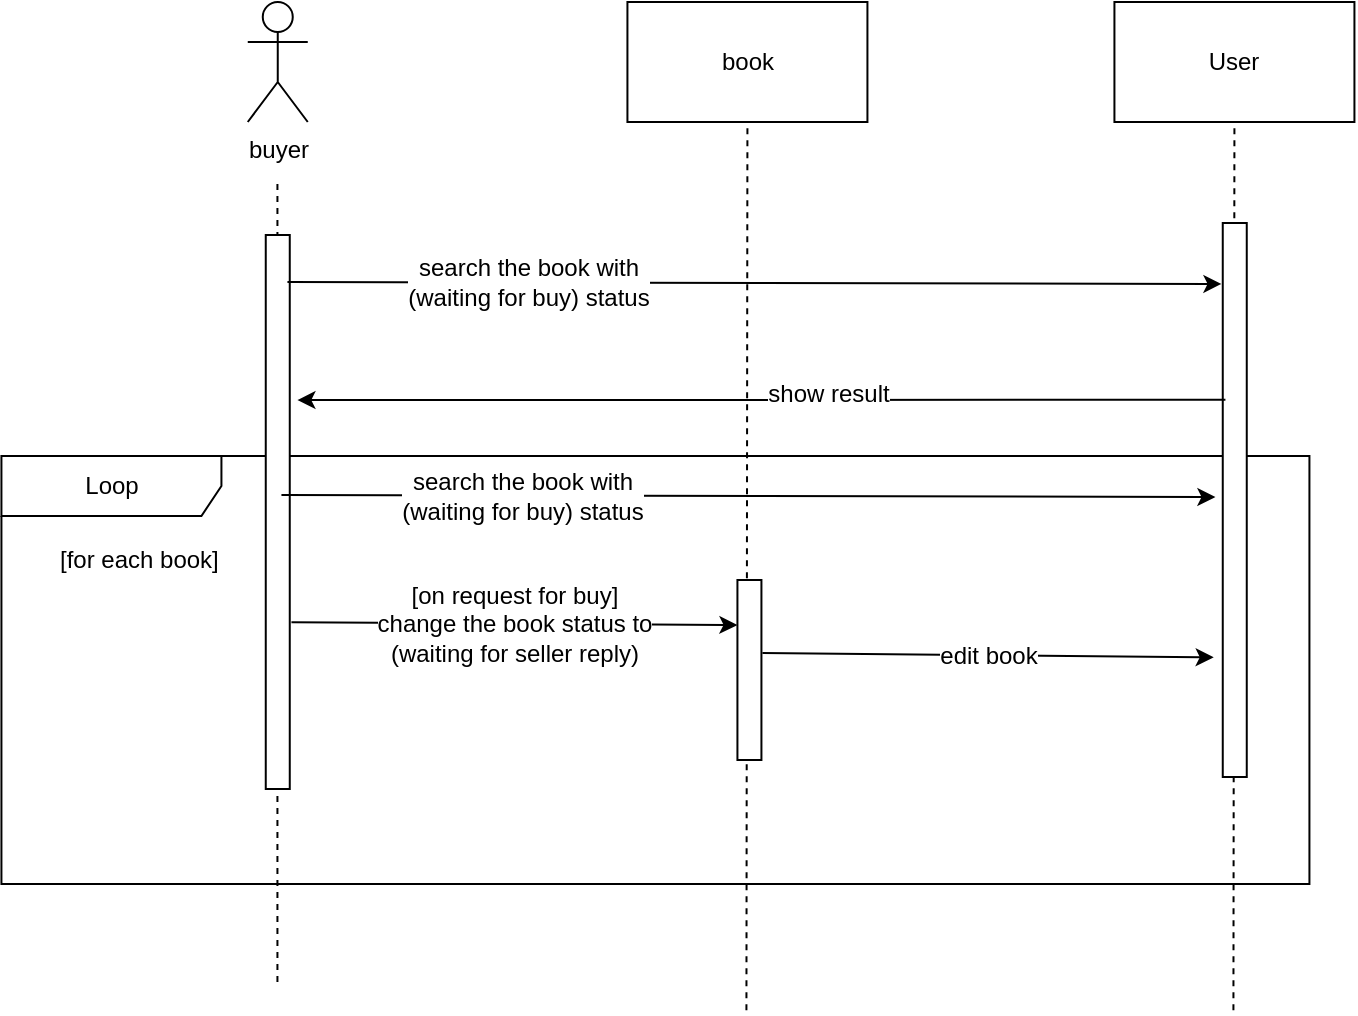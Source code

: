 <mxfile version="10.6.8" type="github"><diagram id="P_jgdUaZR1RVqcQm-a9g" name="Page-1"><mxGraphModel dx="293" dy="649" grid="1" gridSize="10" guides="1" tooltips="1" connect="1" arrows="1" fold="1" page="1" pageScale="1" pageWidth="850" pageHeight="1100" math="0" shadow="0"><root><mxCell id="0"/><mxCell id="1" parent="0"/><mxCell id="yPxRDNc3nodhR7YGVQ9P-24" value="Loop" style="shape=umlFrame;whiteSpace=wrap;html=1;width=110;height=30;" vertex="1" parent="1"><mxGeometry x="963.714" y="456" width="654" height="214" as="geometry"/></mxCell><mxCell id="yPxRDNc3nodhR7YGVQ9P-1" value="buyer" style="shape=umlActor;verticalLabelPosition=bottom;labelBackgroundColor=#ffffff;verticalAlign=top;html=1;outlineConnect=0;" vertex="1" parent="1"><mxGeometry x="1086.881" y="229" width="30" height="60" as="geometry"/></mxCell><mxCell id="yPxRDNc3nodhR7YGVQ9P-2" value="" style="endArrow=none;dashed=1;html=1;" edge="1" parent="1"><mxGeometry width="50" height="50" relative="1" as="geometry"><mxPoint x="1101.714" y="719" as="sourcePoint"/><mxPoint x="1101.714" y="319" as="targetPoint"/></mxGeometry></mxCell><mxCell id="yPxRDNc3nodhR7YGVQ9P-5" value="book" style="rounded=0;whiteSpace=wrap;html=1;" vertex="1" parent="1"><mxGeometry x="1276.714" y="229" width="120" height="60" as="geometry"/></mxCell><mxCell id="yPxRDNc3nodhR7YGVQ9P-10" value="" style="endArrow=none;dashed=1;html=1;entryX=0.5;entryY=1;entryDx=0;entryDy=0;" edge="1" parent="1" target="yPxRDNc3nodhR7YGVQ9P-5"><mxGeometry width="50" height="50" relative="1" as="geometry"><mxPoint x="1336.214" y="733.071" as="sourcePoint"/><mxPoint x="1336.714" y="299" as="targetPoint"/></mxGeometry></mxCell><mxCell id="yPxRDNc3nodhR7YGVQ9P-11" value="" style="rounded=0;whiteSpace=wrap;html=1;rotation=-90;" vertex="1" parent="1"><mxGeometry x="963.381" y="478" width="277" height="12" as="geometry"/></mxCell><mxCell id="yPxRDNc3nodhR7YGVQ9P-12" value="" style="rounded=0;whiteSpace=wrap;html=1;rotation=-90;" vertex="1" parent="1"><mxGeometry x="1292.714" y="557" width="90" height="12" as="geometry"/></mxCell><mxCell id="yPxRDNc3nodhR7YGVQ9P-13" value="User" style="rounded=0;whiteSpace=wrap;html=1;" vertex="1" parent="1"><mxGeometry x="1520.214" y="229" width="120" height="60" as="geometry"/></mxCell><mxCell id="yPxRDNc3nodhR7YGVQ9P-14" value="" style="endArrow=none;dashed=1;html=1;entryX=0.5;entryY=1;entryDx=0;entryDy=0;" edge="1" parent="1" target="yPxRDNc3nodhR7YGVQ9P-13"><mxGeometry width="50" height="50" relative="1" as="geometry"><mxPoint x="1579.714" y="733.071" as="sourcePoint"/><mxPoint x="1580.214" y="299" as="targetPoint"/></mxGeometry></mxCell><mxCell id="yPxRDNc3nodhR7YGVQ9P-15" value="" style="rounded=0;whiteSpace=wrap;html=1;rotation=-90;" vertex="1" parent="1"><mxGeometry x="1441.881" y="472" width="277" height="12" as="geometry"/></mxCell><mxCell id="yPxRDNc3nodhR7YGVQ9P-16" value="" style="endArrow=classic;html=1;exitX=0.909;exitY=1.081;exitDx=0;exitDy=0;exitPerimeter=0;entryX=0.89;entryY=-0.056;entryDx=0;entryDy=0;entryPerimeter=0;" edge="1" parent="1" target="yPxRDNc3nodhR7YGVQ9P-15"><mxGeometry width="50" height="50" relative="1" as="geometry"><mxPoint x="1106.714" y="369" as="sourcePoint"/><mxPoint x="1480.714" y="369" as="targetPoint"/></mxGeometry></mxCell><mxCell id="yPxRDNc3nodhR7YGVQ9P-17" value="search the book with &lt;br&gt;(waiting for buy)&amp;nbsp;status" style="text;html=1;resizable=0;points=[];align=center;verticalAlign=middle;labelBackgroundColor=#ffffff;" vertex="1" connectable="0" parent="yPxRDNc3nodhR7YGVQ9P-16"><mxGeometry x="-0.118" y="5" relative="1" as="geometry"><mxPoint x="-86" y="4.5" as="offset"/></mxGeometry></mxCell><mxCell id="yPxRDNc3nodhR7YGVQ9P-18" value="" style="endArrow=classic;html=1;entryX=0.702;entryY=1.319;entryDx=0;entryDy=0;entryPerimeter=0;exitX=0.681;exitY=0.111;exitDx=0;exitDy=0;exitPerimeter=0;" edge="1" parent="1" source="yPxRDNc3nodhR7YGVQ9P-15" target="yPxRDNc3nodhR7YGVQ9P-11"><mxGeometry width="50" height="50" relative="1" as="geometry"><mxPoint x="1556.714" y="429" as="sourcePoint"/><mxPoint x="1583.714" y="380" as="targetPoint"/></mxGeometry></mxCell><mxCell id="yPxRDNc3nodhR7YGVQ9P-19" value="show result" style="text;html=1;resizable=0;points=[];align=center;verticalAlign=middle;labelBackgroundColor=#ffffff;" vertex="1" connectable="0" parent="yPxRDNc3nodhR7YGVQ9P-18"><mxGeometry x="-0.118" y="5" relative="1" as="geometry"><mxPoint x="6" y="-8" as="offset"/></mxGeometry></mxCell><mxCell id="yPxRDNc3nodhR7YGVQ9P-22" value="" style="endArrow=classic;html=1;exitX=0.909;exitY=1.081;exitDx=0;exitDy=0;exitPerimeter=0;entryX=0.89;entryY=-0.056;entryDx=0;entryDy=0;entryPerimeter=0;" edge="1" parent="1"><mxGeometry width="50" height="50" relative="1" as="geometry"><mxPoint x="1103.714" y="475.5" as="sourcePoint"/><mxPoint x="1570.714" y="476.5" as="targetPoint"/></mxGeometry></mxCell><mxCell id="yPxRDNc3nodhR7YGVQ9P-23" value="search the book with &lt;br&gt;(waiting for buy)&amp;nbsp;status" style="text;html=1;resizable=0;points=[];align=center;verticalAlign=middle;labelBackgroundColor=#ffffff;" vertex="1" connectable="0" parent="yPxRDNc3nodhR7YGVQ9P-22"><mxGeometry x="-0.118" y="5" relative="1" as="geometry"><mxPoint x="-86" y="4.5" as="offset"/></mxGeometry></mxCell><mxCell id="yPxRDNc3nodhR7YGVQ9P-25" value="[for each book]" style="text;html=1;resizable=0;points=[];autosize=1;align=left;verticalAlign=top;spacingTop=-4;" vertex="1" parent="1"><mxGeometry x="990.714" y="498" width="90" height="20" as="geometry"/></mxCell><mxCell id="yPxRDNc3nodhR7YGVQ9P-28" value="" style="endArrow=classic;html=1;entryX=0.75;entryY=0;entryDx=0;entryDy=0;exitX=0.301;exitY=1.069;exitDx=0;exitDy=0;exitPerimeter=0;" edge="1" parent="1" source="yPxRDNc3nodhR7YGVQ9P-11" target="yPxRDNc3nodhR7YGVQ9P-12"><mxGeometry width="50" height="50" relative="1" as="geometry"><mxPoint x="1112.714" y="539" as="sourcePoint"/><mxPoint x="1288.714" y="539" as="targetPoint"/></mxGeometry></mxCell><mxCell id="yPxRDNc3nodhR7YGVQ9P-29" value="[on request for buy]&lt;br&gt;change the book status to&lt;br&gt;(waiting for seller reply)&lt;br&gt;" style="text;html=1;resizable=0;points=[];align=center;verticalAlign=middle;labelBackgroundColor=#ffffff;" vertex="1" connectable="0" parent="yPxRDNc3nodhR7YGVQ9P-28"><mxGeometry x="-0.118" y="5" relative="1" as="geometry"><mxPoint x="12.5" y="5" as="offset"/></mxGeometry></mxCell><mxCell id="yPxRDNc3nodhR7YGVQ9P-30" value="" style="endArrow=classic;html=1;entryX=0.216;entryY=-0.377;entryDx=0;entryDy=0;entryPerimeter=0;" edge="1" parent="1" target="yPxRDNc3nodhR7YGVQ9P-15"><mxGeometry width="50" height="50" relative="1" as="geometry"><mxPoint x="1344.214" y="554.5" as="sourcePoint"/><mxPoint x="1520.214" y="554.5" as="targetPoint"/></mxGeometry></mxCell><mxCell id="yPxRDNc3nodhR7YGVQ9P-31" value="edit book&lt;br&gt;" style="text;html=1;resizable=0;points=[];align=center;verticalAlign=middle;labelBackgroundColor=#ffffff;" vertex="1" connectable="0" parent="yPxRDNc3nodhR7YGVQ9P-30"><mxGeometry x="-0.118" y="5" relative="1" as="geometry"><mxPoint x="12.5" y="5" as="offset"/></mxGeometry></mxCell></root></mxGraphModel></diagram></mxfile>
